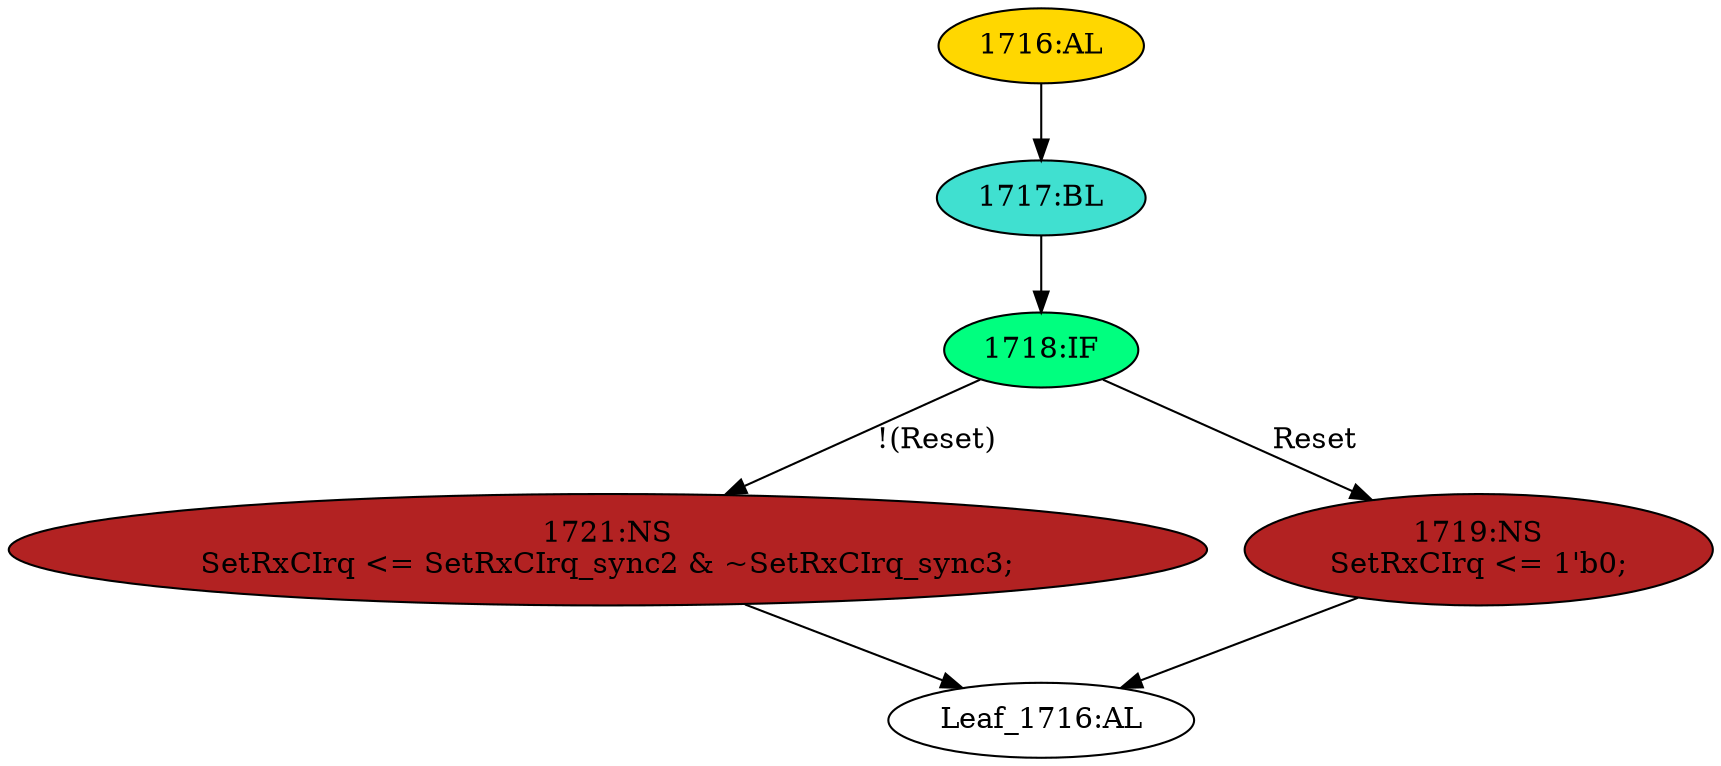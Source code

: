 strict digraph "" {
	node [label="\N"];
	"1718:IF"	 [ast="<pyverilog.vparser.ast.IfStatement object at 0x7fbdee036dd0>",
		fillcolor=springgreen,
		label="1718:IF",
		statements="[]",
		style=filled,
		typ=IfStatement];
	"1721:NS"	 [ast="<pyverilog.vparser.ast.NonblockingSubstitution object at 0x7fbdee036e10>",
		fillcolor=firebrick,
		label="1721:NS
SetRxCIrq <= SetRxCIrq_sync2 & ~SetRxCIrq_sync3;",
		statements="[<pyverilog.vparser.ast.NonblockingSubstitution object at 0x7fbdee036e10>]",
		style=filled,
		typ=NonblockingSubstitution];
	"1718:IF" -> "1721:NS"	 [cond="['Reset']",
		label="!(Reset)",
		lineno=1718];
	"1719:NS"	 [ast="<pyverilog.vparser.ast.NonblockingSubstitution object at 0x7fbdee0420d0>",
		fillcolor=firebrick,
		label="1719:NS
SetRxCIrq <= 1'b0;",
		statements="[<pyverilog.vparser.ast.NonblockingSubstitution object at 0x7fbdee0420d0>]",
		style=filled,
		typ=NonblockingSubstitution];
	"1718:IF" -> "1719:NS"	 [cond="['Reset']",
		label=Reset,
		lineno=1718];
	"Leaf_1716:AL"	 [def_var="['SetRxCIrq']",
		label="Leaf_1716:AL"];
	"1721:NS" -> "Leaf_1716:AL"	 [cond="[]",
		lineno=None];
	"1719:NS" -> "Leaf_1716:AL"	 [cond="[]",
		lineno=None];
	"1717:BL"	 [ast="<pyverilog.vparser.ast.Block object at 0x7fbdee042250>",
		fillcolor=turquoise,
		label="1717:BL",
		statements="[]",
		style=filled,
		typ=Block];
	"1717:BL" -> "1718:IF"	 [cond="[]",
		lineno=None];
	"1716:AL"	 [ast="<pyverilog.vparser.ast.Always object at 0x7fbdee0422d0>",
		clk_sens=True,
		fillcolor=gold,
		label="1716:AL",
		sens="['Clk', 'Reset']",
		statements="[]",
		style=filled,
		typ=Always,
		use_var="['Reset', 'SetRxCIrq_sync2', 'SetRxCIrq_sync3']"];
	"1716:AL" -> "1717:BL"	 [cond="[]",
		lineno=None];
}
